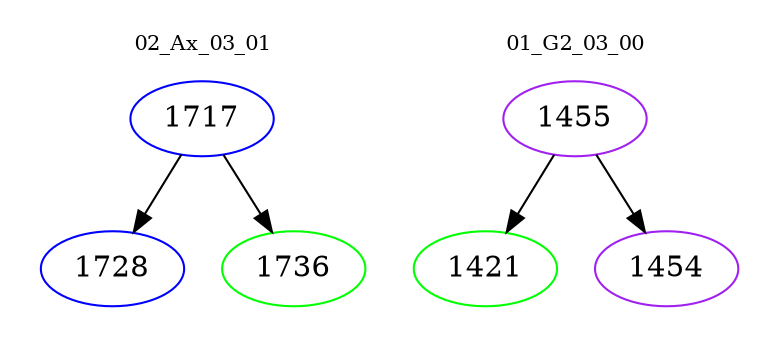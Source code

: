 digraph{
subgraph cluster_0 {
color = white
label = "02_Ax_03_01";
fontsize=10;
T0_1717 [label="1717", color="blue"]
T0_1717 -> T0_1728 [color="black"]
T0_1728 [label="1728", color="blue"]
T0_1717 -> T0_1736 [color="black"]
T0_1736 [label="1736", color="green"]
}
subgraph cluster_1 {
color = white
label = "01_G2_03_00";
fontsize=10;
T1_1455 [label="1455", color="purple"]
T1_1455 -> T1_1421 [color="black"]
T1_1421 [label="1421", color="green"]
T1_1455 -> T1_1454 [color="black"]
T1_1454 [label="1454", color="purple"]
}
}
